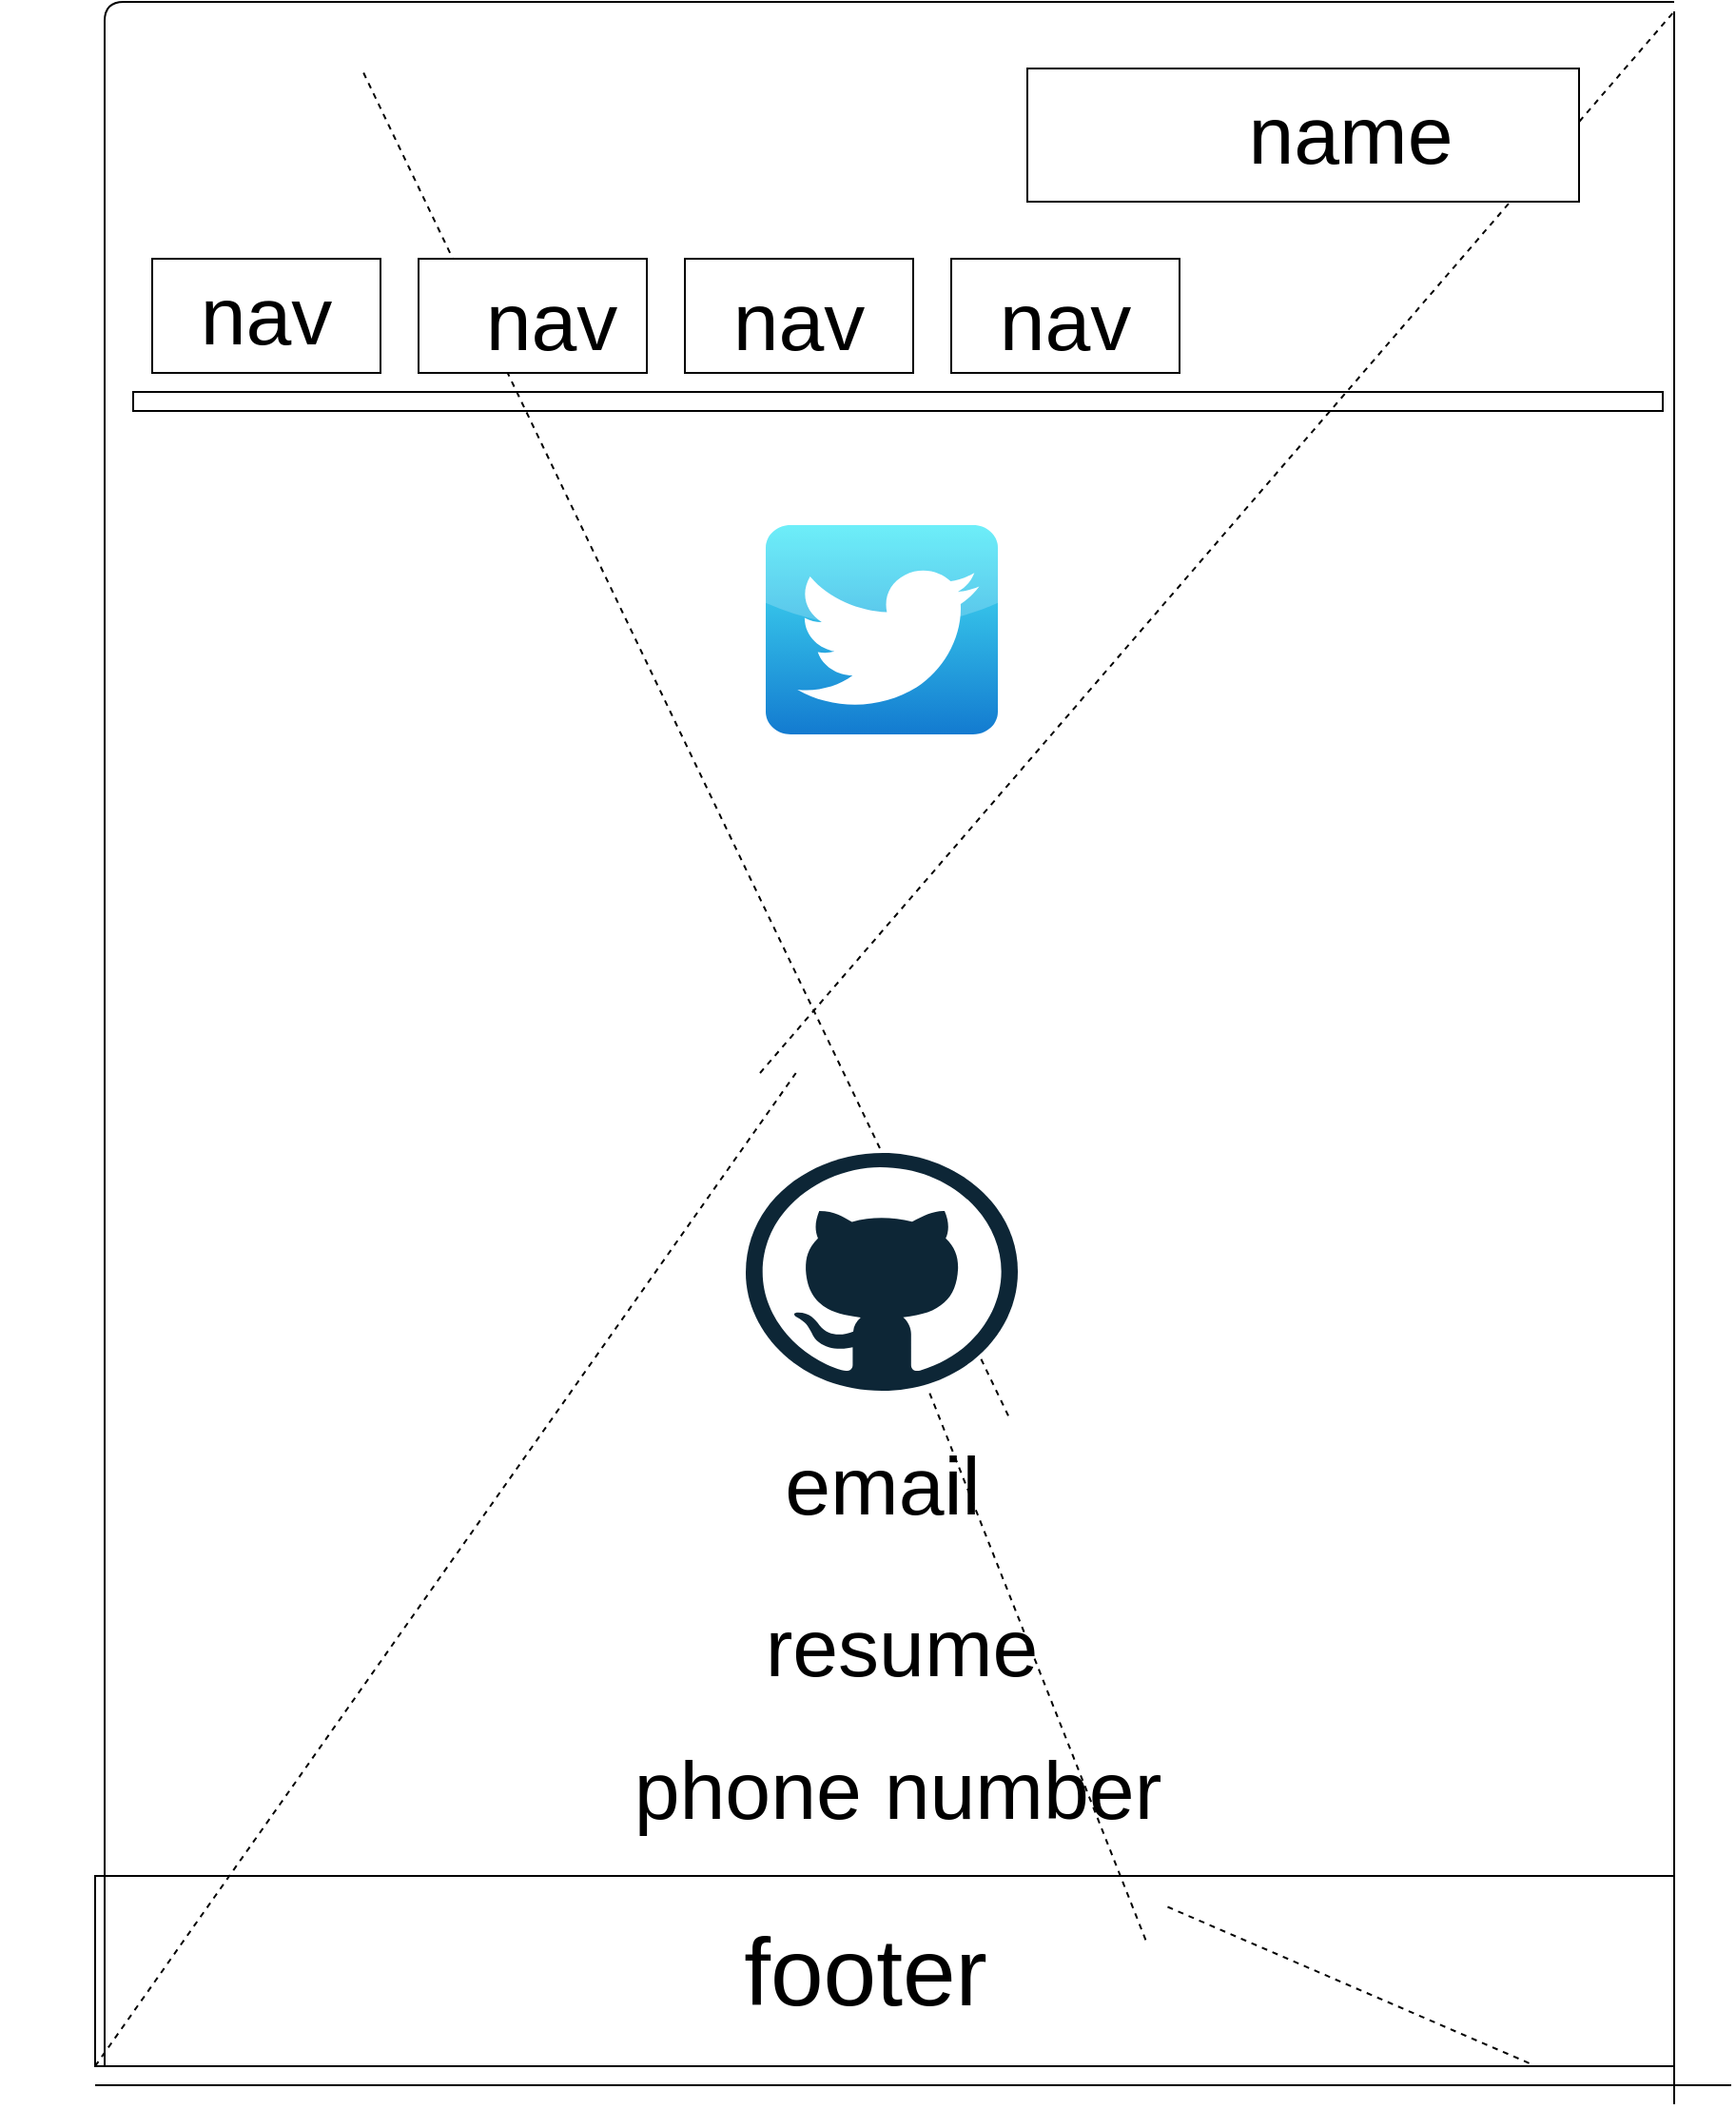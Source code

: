 <mxfile version="13.6.5" type="device"><diagram id="KaYEQry_LbOv4SLQJEKE" name="Page-1"><mxGraphModel dx="2903" dy="2231" grid="1" gridSize="10" guides="1" tooltips="1" connect="1" arrows="1" fold="1" page="1" pageScale="1" pageWidth="827" pageHeight="1169" math="0" shadow="0"><root><mxCell id="0"/><mxCell id="1" parent="0"/><mxCell id="NBiCOY7E4Hh1WoQ2UVL0-1" value="" style="rounded=0;whiteSpace=wrap;html=1;" parent="1" vertex="1"><mxGeometry x="20" y="200" width="804" height="10" as="geometry"/></mxCell><mxCell id="NBiCOY7E4Hh1WoQ2UVL0-3" value="" style="endArrow=none;dashed=1;html=1;exitX=0;exitY=1;exitDx=0;exitDy=0;" parent="1" source="NE4iQSnI1jZvKgH_vlwX-2" edge="1"><mxGeometry width="50" height="50" relative="1" as="geometry"><mxPoint y="1170" as="sourcePoint"/><mxPoint x="830" as="targetPoint"/></mxGeometry></mxCell><mxCell id="NBiCOY7E4Hh1WoQ2UVL0-4" value="" style="endArrow=none;dashed=1;html=1;exitX=0.965;exitY=1.105;exitDx=0;exitDy=0;exitPerimeter=0;" parent="1" source="NE4iQSnI1jZvKgH_vlwX-3" edge="1"><mxGeometry width="50" height="50" relative="1" as="geometry"><mxPoint x="1623" y="1184.0" as="sourcePoint"/><mxPoint x="140" y="30" as="targetPoint"/></mxGeometry></mxCell><mxCell id="NBiCOY7E4Hh1WoQ2UVL0-5" value="" style="rounded=0;whiteSpace=wrap;html=1;" parent="1" vertex="1"><mxGeometry x="30" y="130" width="120" height="60" as="geometry"/></mxCell><mxCell id="NBiCOY7E4Hh1WoQ2UVL0-6" value="" style="rounded=0;whiteSpace=wrap;html=1;" parent="1" vertex="1"><mxGeometry x="170" y="130" width="120" height="60" as="geometry"/></mxCell><mxCell id="NBiCOY7E4Hh1WoQ2UVL0-7" value="" style="rounded=0;whiteSpace=wrap;html=1;" parent="1" vertex="1"><mxGeometry x="310" y="130" width="120" height="60" as="geometry"/></mxCell><mxCell id="NBiCOY7E4Hh1WoQ2UVL0-9" value="" style="rounded=0;whiteSpace=wrap;html=1;" parent="1" vertex="1"><mxGeometry x="490" y="30" width="290" height="70" as="geometry"/></mxCell><mxCell id="NBiCOY7E4Hh1WoQ2UVL0-10" value="&lt;span style=&quot;font-size: 43px&quot;&gt;name&lt;/span&gt;" style="text;html=1;strokeColor=none;fillColor=none;align=center;verticalAlign=middle;whiteSpace=wrap;rounded=0;" parent="1" vertex="1"><mxGeometry x="520" width="280" height="130" as="geometry"/></mxCell><mxCell id="NBiCOY7E4Hh1WoQ2UVL0-12" value="" style="rounded=0;whiteSpace=wrap;html=1;" parent="1" vertex="1"><mxGeometry y="980" width="830" height="100" as="geometry"/></mxCell><mxCell id="NBiCOY7E4Hh1WoQ2UVL0-13" value="&lt;font style=&quot;font-size: 50px&quot;&gt;footer&lt;br&gt;&lt;/font&gt;" style="text;html=1;strokeColor=none;fillColor=none;align=center;verticalAlign=middle;whiteSpace=wrap;rounded=0;" parent="1" vertex="1"><mxGeometry x="30" y="990" width="750" height="80" as="geometry"/></mxCell><mxCell id="NE4iQSnI1jZvKgH_vlwX-1" value="" style="dashed=0;outlineConnect=0;html=1;align=center;labelPosition=center;verticalLabelPosition=bottom;verticalAlign=top;shape=mxgraph.webicons.twitter;fillColor=#49EAF7;gradientColor=#137BD0" parent="1" vertex="1"><mxGeometry x="352.5" y="270" width="122" height="110" as="geometry"/></mxCell><mxCell id="NE4iQSnI1jZvKgH_vlwX-6" value="" style="endArrow=none;html=1;" parent="1" edge="1"><mxGeometry width="50" height="50" relative="1" as="geometry"><mxPoint x="5" y="1080" as="sourcePoint"/><mxPoint x="830" y="-5" as="targetPoint"/><Array as="points"><mxPoint x="5" y="-5"/></Array></mxGeometry></mxCell><mxCell id="NE4iQSnI1jZvKgH_vlwX-7" value="" style="endArrow=none;html=1;" parent="1" edge="1"><mxGeometry width="50" height="50" relative="1" as="geometry"><mxPoint y="1090" as="sourcePoint"/><mxPoint x="860" y="1090" as="targetPoint"/></mxGeometry></mxCell><mxCell id="NE4iQSnI1jZvKgH_vlwX-2" value="" style="shape=image;html=1;verticalAlign=top;verticalLabelPosition=bottom;labelBackgroundColor=#ffffff;imageAspect=0;aspect=fixed;image=https://cdn4.iconfinder.com/data/icons/simplicity-vector-icon-set/128/linkin.png" parent="1" vertex="1"><mxGeometry x="349.5" y="430" width="128" height="128" as="geometry"/></mxCell><mxCell id="NE4iQSnI1jZvKgH_vlwX-8" value="" style="endArrow=none;dashed=1;html=1;exitX=0;exitY=1;exitDx=0;exitDy=0;" parent="1" source="NBiCOY7E4Hh1WoQ2UVL0-12" target="NE4iQSnI1jZvKgH_vlwX-2" edge="1"><mxGeometry width="50" height="50" relative="1" as="geometry"><mxPoint y="1080.0" as="sourcePoint"/><mxPoint x="830" as="targetPoint"/></mxGeometry></mxCell><mxCell id="NE4iQSnI1jZvKgH_vlwX-9" value="" style="endArrow=none;html=1;" parent="1" edge="1"><mxGeometry width="50" height="50" relative="1" as="geometry"><mxPoint x="830" y="1100" as="sourcePoint"/><mxPoint x="830" as="targetPoint"/><Array as="points"><mxPoint x="830" y="650"/></Array></mxGeometry></mxCell><mxCell id="2O5-ZvAv8fevmJDjsXgu-2" value="&lt;span style=&quot;font-size: 43px&quot;&gt;email&lt;br&gt;&lt;/span&gt;" style="text;html=1;strokeColor=none;fillColor=none;align=center;verticalAlign=middle;whiteSpace=wrap;rounded=0;" parent="1" vertex="1"><mxGeometry x="274" y="710" width="280" height="130" as="geometry"/></mxCell><mxCell id="2O5-ZvAv8fevmJDjsXgu-4" value="" style="rounded=0;whiteSpace=wrap;html=1;" parent="1" vertex="1"><mxGeometry x="450" y="130" width="120" height="60" as="geometry"/></mxCell><mxCell id="2O5-ZvAv8fevmJDjsXgu-5" value="&lt;span style=&quot;font-size: 43px&quot;&gt;nav&lt;br&gt;&lt;/span&gt;" style="text;html=1;strokeColor=none;fillColor=none;align=center;verticalAlign=middle;whiteSpace=wrap;rounded=0;" parent="1" vertex="1"><mxGeometry x="-50" y="95" width="280" height="130" as="geometry"/></mxCell><mxCell id="2O5-ZvAv8fevmJDjsXgu-6" value="&lt;span style=&quot;font-size: 43px&quot;&gt;nav&lt;br&gt;&lt;/span&gt;" style="text;html=1;strokeColor=none;fillColor=none;align=center;verticalAlign=middle;whiteSpace=wrap;rounded=0;" parent="1" vertex="1"><mxGeometry x="100" y="97.5" width="280" height="130" as="geometry"/></mxCell><mxCell id="2O5-ZvAv8fevmJDjsXgu-7" value="&lt;span style=&quot;font-size: 43px&quot;&gt;nav&lt;br&gt;&lt;/span&gt;" style="text;html=1;strokeColor=none;fillColor=none;align=center;verticalAlign=middle;whiteSpace=wrap;rounded=0;" parent="1" vertex="1"><mxGeometry x="370" y="97.5" width="280" height="130" as="geometry"/></mxCell><mxCell id="2O5-ZvAv8fevmJDjsXgu-8" value="&lt;span style=&quot;font-size: 43px&quot;&gt;nav&lt;br&gt;&lt;/span&gt;" style="text;html=1;strokeColor=none;fillColor=none;align=center;verticalAlign=middle;whiteSpace=wrap;rounded=0;" parent="1" vertex="1"><mxGeometry x="230" y="97.5" width="280" height="130" as="geometry"/></mxCell><mxCell id="2O5-ZvAv8fevmJDjsXgu-9" value="&lt;span style=&quot;font-size: 43px&quot;&gt;resume&amp;nbsp;&lt;br&gt;&lt;/span&gt;" style="text;html=1;strokeColor=none;fillColor=none;align=center;verticalAlign=middle;whiteSpace=wrap;rounded=0;" parent="1" vertex="1"><mxGeometry x="290" y="790" width="280" height="140" as="geometry"/></mxCell><mxCell id="2O5-ZvAv8fevmJDjsXgu-3" value="&lt;span style=&quot;font-size: 43px&quot;&gt;phone number&lt;br&gt;&lt;/span&gt;" style="text;html=1;strokeColor=none;fillColor=none;align=center;verticalAlign=middle;whiteSpace=wrap;rounded=0;" parent="1" vertex="1"><mxGeometry x="282" y="870" width="280" height="130" as="geometry"/></mxCell><mxCell id="2O5-ZvAv8fevmJDjsXgu-10" value="" style="endArrow=none;dashed=1;html=1;exitX=0.965;exitY=1.105;exitDx=0;exitDy=0;exitPerimeter=0;" parent="1" source="NBiCOY7E4Hh1WoQ2UVL0-13" target="2O5-ZvAv8fevmJDjsXgu-3" edge="1"><mxGeometry width="50" height="50" relative="1" as="geometry"><mxPoint x="753.75" y="1078.4" as="sourcePoint"/><mxPoint x="140.0" y="30" as="targetPoint"/></mxGeometry></mxCell><mxCell id="NE4iQSnI1jZvKgH_vlwX-3" value="" style="dashed=0;outlineConnect=0;html=1;align=center;labelPosition=center;verticalLabelPosition=bottom;verticalAlign=top;shape=mxgraph.weblogos.github" parent="1" vertex="1"><mxGeometry x="342" y="600" width="143" height="125" as="geometry"/></mxCell><mxCell id="2xw58IqAeiSPUCHcxirw-1" value="" style="endArrow=none;dashed=1;html=1;exitX=0.965;exitY=1.105;exitDx=0;exitDy=0;exitPerimeter=0;" edge="1" parent="1" source="2O5-ZvAv8fevmJDjsXgu-3" target="NE4iQSnI1jZvKgH_vlwX-3"><mxGeometry width="50" height="50" relative="1" as="geometry"><mxPoint x="552.2" y="1013.65" as="sourcePoint"/><mxPoint x="140" y="30" as="targetPoint"/></mxGeometry></mxCell></root></mxGraphModel></diagram></mxfile>